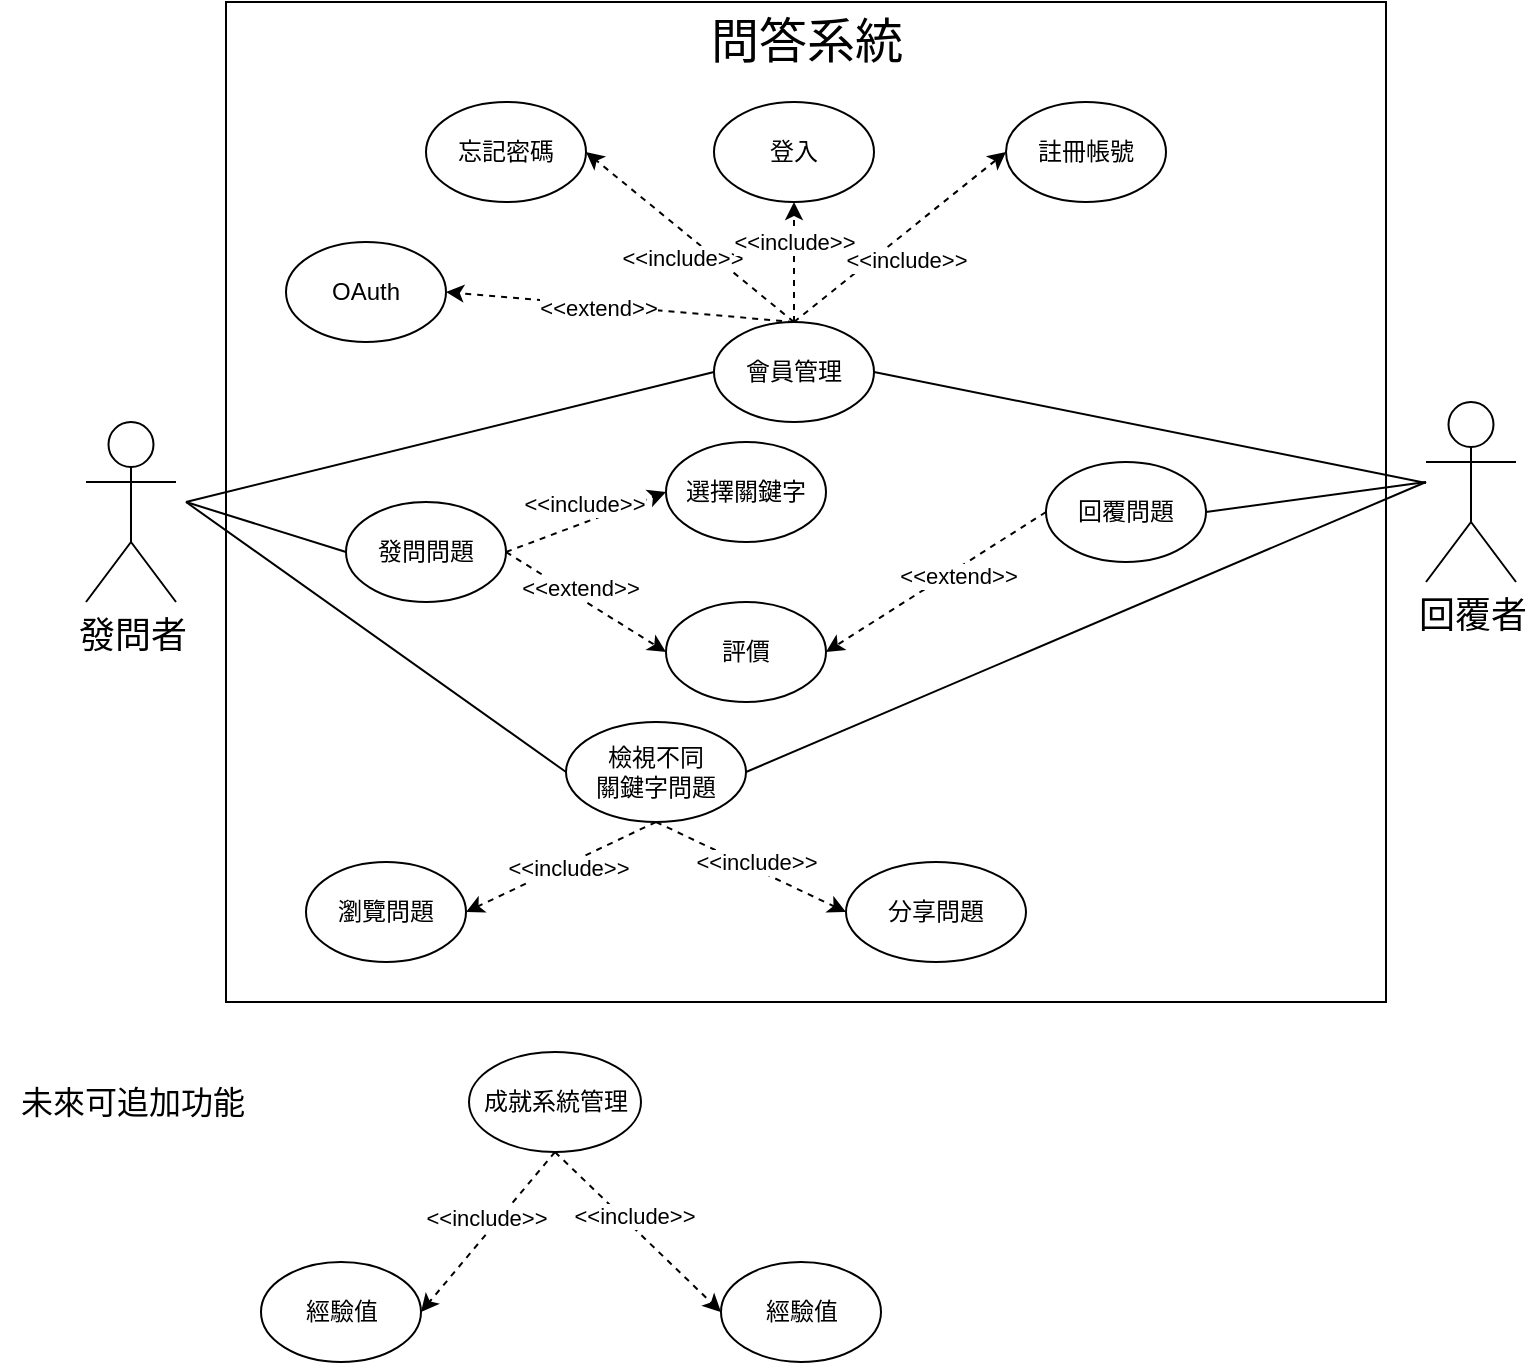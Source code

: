 <mxfile version="14.9.1" type="github">
  <diagram id="A7tkYQ-QzSwiEtE4bxbO" name="Page-1">
    <mxGraphModel dx="918" dy="512" grid="1" gridSize="10" guides="1" tooltips="1" connect="1" arrows="1" fold="1" page="1" pageScale="1" pageWidth="827" pageHeight="1169" math="0" shadow="0">
      <root>
        <mxCell id="0" />
        <mxCell id="1" parent="0" />
        <mxCell id="Uy3tXUP7RSwvqIhKLHUg-3" value="&lt;font style=&quot;font-size: 18px&quot;&gt;發問者&lt;/font&gt;" style="shape=umlActor;verticalLabelPosition=bottom;verticalAlign=top;html=1;outlineConnect=0;" vertex="1" parent="1">
          <mxGeometry x="60" y="270" width="45" height="90" as="geometry" />
        </mxCell>
        <mxCell id="Uy3tXUP7RSwvqIhKLHUg-4" value="&lt;font style=&quot;font-size: 18px&quot;&gt;回覆者&lt;/font&gt;" style="shape=umlActor;verticalLabelPosition=bottom;verticalAlign=top;html=1;outlineConnect=0;" vertex="1" parent="1">
          <mxGeometry x="730" y="260" width="45" height="90" as="geometry" />
        </mxCell>
        <mxCell id="Uy3tXUP7RSwvqIhKLHUg-7" value="" style="rounded=0;whiteSpace=wrap;html=1;" vertex="1" parent="1">
          <mxGeometry x="130" y="60" width="580" height="500" as="geometry" />
        </mxCell>
        <mxCell id="Uy3tXUP7RSwvqIhKLHUg-8" value="&lt;font style=&quot;font-size: 24px&quot;&gt;問答系統&lt;/font&gt;" style="text;html=1;align=center;verticalAlign=middle;resizable=0;points=[];autosize=1;strokeColor=none;" vertex="1" parent="1">
          <mxGeometry x="365" y="70" width="110" height="20" as="geometry" />
        </mxCell>
        <mxCell id="Uy3tXUP7RSwvqIhKLHUg-9" value="會員管理" style="ellipse;whiteSpace=wrap;html=1;" vertex="1" parent="1">
          <mxGeometry x="374" y="220" width="80" height="50" as="geometry" />
        </mxCell>
        <mxCell id="Uy3tXUP7RSwvqIhKLHUg-10" value="" style="endArrow=none;html=1;entryX=0;entryY=0.5;entryDx=0;entryDy=0;" edge="1" parent="1" target="Uy3tXUP7RSwvqIhKLHUg-9">
          <mxGeometry width="50" height="50" relative="1" as="geometry">
            <mxPoint x="110" y="310" as="sourcePoint" />
            <mxPoint x="160" y="260" as="targetPoint" />
          </mxGeometry>
        </mxCell>
        <mxCell id="Uy3tXUP7RSwvqIhKLHUg-11" value="註冊帳號" style="ellipse;whiteSpace=wrap;html=1;" vertex="1" parent="1">
          <mxGeometry x="520" y="110" width="80" height="50" as="geometry" />
        </mxCell>
        <mxCell id="Uy3tXUP7RSwvqIhKLHUg-12" value="" style="endArrow=classic;html=1;dashed=1;entryX=0;entryY=0.5;entryDx=0;entryDy=0;exitX=0.5;exitY=0;exitDx=0;exitDy=0;" edge="1" parent="1" source="Uy3tXUP7RSwvqIhKLHUg-9" target="Uy3tXUP7RSwvqIhKLHUg-11">
          <mxGeometry width="50" height="50" relative="1" as="geometry">
            <mxPoint x="420" y="180" as="sourcePoint" />
            <mxPoint x="330" y="210" as="targetPoint" />
          </mxGeometry>
        </mxCell>
        <mxCell id="Uy3tXUP7RSwvqIhKLHUg-13" value="&amp;lt;&amp;lt;include&amp;gt;&amp;gt;" style="edgeLabel;html=1;align=center;verticalAlign=middle;resizable=0;points=[];" vertex="1" connectable="0" parent="Uy3tXUP7RSwvqIhKLHUg-12">
          <mxGeometry x="-0.424" y="2" relative="1" as="geometry">
            <mxPoint x="27" y="-5" as="offset" />
          </mxGeometry>
        </mxCell>
        <mxCell id="Uy3tXUP7RSwvqIhKLHUg-14" value="忘記密碼" style="ellipse;whiteSpace=wrap;html=1;" vertex="1" parent="1">
          <mxGeometry x="230" y="110" width="80" height="50" as="geometry" />
        </mxCell>
        <mxCell id="Uy3tXUP7RSwvqIhKLHUg-15" value="" style="endArrow=classic;html=1;dashed=1;entryX=1;entryY=0.5;entryDx=0;entryDy=0;exitX=0.5;exitY=0;exitDx=0;exitDy=0;" edge="1" parent="1" source="Uy3tXUP7RSwvqIhKLHUg-9" target="Uy3tXUP7RSwvqIhKLHUg-14">
          <mxGeometry width="50" height="50" relative="1" as="geometry">
            <mxPoint x="240" y="230" as="sourcePoint" />
            <mxPoint x="300" y="160" as="targetPoint" />
          </mxGeometry>
        </mxCell>
        <mxCell id="Uy3tXUP7RSwvqIhKLHUg-16" value="&amp;lt;&amp;lt;include&amp;gt;&amp;gt;" style="edgeLabel;html=1;align=center;verticalAlign=middle;resizable=0;points=[];" vertex="1" connectable="0" parent="Uy3tXUP7RSwvqIhKLHUg-15">
          <mxGeometry x="-0.424" y="2" relative="1" as="geometry">
            <mxPoint x="-25" y="-9" as="offset" />
          </mxGeometry>
        </mxCell>
        <mxCell id="Uy3tXUP7RSwvqIhKLHUg-17" value="登入" style="ellipse;whiteSpace=wrap;html=1;" vertex="1" parent="1">
          <mxGeometry x="374" y="110" width="80" height="50" as="geometry" />
        </mxCell>
        <mxCell id="Uy3tXUP7RSwvqIhKLHUg-18" value="" style="endArrow=classic;html=1;dashed=1;entryX=0.5;entryY=1;entryDx=0;entryDy=0;exitX=0.5;exitY=0;exitDx=0;exitDy=0;" edge="1" parent="1" source="Uy3tXUP7RSwvqIhKLHUg-9" target="Uy3tXUP7RSwvqIhKLHUg-17">
          <mxGeometry width="50" height="50" relative="1" as="geometry">
            <mxPoint x="424" y="230" as="sourcePoint" />
            <mxPoint x="530" y="145" as="targetPoint" />
          </mxGeometry>
        </mxCell>
        <mxCell id="Uy3tXUP7RSwvqIhKLHUg-19" value="&amp;lt;&amp;lt;include&amp;gt;&amp;gt;" style="edgeLabel;html=1;align=center;verticalAlign=middle;resizable=0;points=[];" vertex="1" connectable="0" parent="Uy3tXUP7RSwvqIhKLHUg-18">
          <mxGeometry x="-0.424" y="2" relative="1" as="geometry">
            <mxPoint x="2" y="-23" as="offset" />
          </mxGeometry>
        </mxCell>
        <mxCell id="Uy3tXUP7RSwvqIhKLHUg-20" value="" style="endArrow=none;html=1;exitX=1;exitY=0.5;exitDx=0;exitDy=0;" edge="1" parent="1" source="Uy3tXUP7RSwvqIhKLHUg-9" target="Uy3tXUP7RSwvqIhKLHUg-4">
          <mxGeometry width="50" height="50" relative="1" as="geometry">
            <mxPoint x="120" y="320" as="sourcePoint" />
            <mxPoint x="384" y="255" as="targetPoint" />
          </mxGeometry>
        </mxCell>
        <mxCell id="Uy3tXUP7RSwvqIhKLHUg-21" value="發問問題" style="ellipse;whiteSpace=wrap;html=1;" vertex="1" parent="1">
          <mxGeometry x="190" y="310" width="80" height="50" as="geometry" />
        </mxCell>
        <mxCell id="Uy3tXUP7RSwvqIhKLHUg-22" value="選擇關鍵字" style="ellipse;whiteSpace=wrap;html=1;" vertex="1" parent="1">
          <mxGeometry x="350" y="280" width="80" height="50" as="geometry" />
        </mxCell>
        <mxCell id="Uy3tXUP7RSwvqIhKLHUg-23" value="" style="endArrow=classic;html=1;dashed=1;exitX=1;exitY=0.5;exitDx=0;exitDy=0;entryX=0;entryY=0.5;entryDx=0;entryDy=0;" edge="1" parent="1" source="Uy3tXUP7RSwvqIhKLHUg-21" target="Uy3tXUP7RSwvqIhKLHUg-22">
          <mxGeometry width="50" height="50" relative="1" as="geometry">
            <mxPoint x="400" y="375" as="sourcePoint" />
            <mxPoint x="320" y="330" as="targetPoint" />
          </mxGeometry>
        </mxCell>
        <mxCell id="Uy3tXUP7RSwvqIhKLHUg-24" value="&amp;lt;&amp;lt;include&amp;gt;&amp;gt;" style="edgeLabel;html=1;align=center;verticalAlign=middle;resizable=0;points=[];" vertex="1" connectable="0" parent="Uy3tXUP7RSwvqIhKLHUg-23">
          <mxGeometry x="-0.424" y="2" relative="1" as="geometry">
            <mxPoint x="17" y="-14" as="offset" />
          </mxGeometry>
        </mxCell>
        <mxCell id="Uy3tXUP7RSwvqIhKLHUg-25" value="" style="endArrow=none;html=1;entryX=0;entryY=0.5;entryDx=0;entryDy=0;" edge="1" parent="1" target="Uy3tXUP7RSwvqIhKLHUg-21">
          <mxGeometry width="50" height="50" relative="1" as="geometry">
            <mxPoint x="110" y="310" as="sourcePoint" />
            <mxPoint x="384" y="255" as="targetPoint" />
          </mxGeometry>
        </mxCell>
        <mxCell id="Uy3tXUP7RSwvqIhKLHUg-26" value="回覆問題" style="ellipse;whiteSpace=wrap;html=1;" vertex="1" parent="1">
          <mxGeometry x="540" y="290" width="80" height="50" as="geometry" />
        </mxCell>
        <mxCell id="Uy3tXUP7RSwvqIhKLHUg-28" value="" style="endArrow=none;html=1;exitX=1;exitY=0.5;exitDx=0;exitDy=0;" edge="1" parent="1" source="Uy3tXUP7RSwvqIhKLHUg-26">
          <mxGeometry width="50" height="50" relative="1" as="geometry">
            <mxPoint x="660" y="360" as="sourcePoint" />
            <mxPoint x="730" y="300" as="targetPoint" />
          </mxGeometry>
        </mxCell>
        <mxCell id="Uy3tXUP7RSwvqIhKLHUg-29" value="" style="endArrow=classic;html=1;dashed=1;exitX=0;exitY=0.5;exitDx=0;exitDy=0;entryX=1;entryY=0.5;entryDx=0;entryDy=0;" edge="1" parent="1" source="Uy3tXUP7RSwvqIhKLHUg-26" target="Uy3tXUP7RSwvqIhKLHUg-31">
          <mxGeometry width="50" height="50" relative="1" as="geometry">
            <mxPoint x="430" y="420" as="sourcePoint" />
            <mxPoint x="500" y="360" as="targetPoint" />
          </mxGeometry>
        </mxCell>
        <mxCell id="Uy3tXUP7RSwvqIhKLHUg-30" value="&amp;lt;&amp;lt;extend&amp;gt;&amp;gt;" style="edgeLabel;html=1;align=center;verticalAlign=middle;resizable=0;points=[];" vertex="1" connectable="0" parent="Uy3tXUP7RSwvqIhKLHUg-29">
          <mxGeometry x="-0.424" y="2" relative="1" as="geometry">
            <mxPoint x="-14" y="10" as="offset" />
          </mxGeometry>
        </mxCell>
        <mxCell id="Uy3tXUP7RSwvqIhKLHUg-31" value="評價" style="ellipse;whiteSpace=wrap;html=1;" vertex="1" parent="1">
          <mxGeometry x="350" y="360" width="80" height="50" as="geometry" />
        </mxCell>
        <mxCell id="Uy3tXUP7RSwvqIhKLHUg-32" value="成就系統管理" style="ellipse;whiteSpace=wrap;html=1;" vertex="1" parent="1">
          <mxGeometry x="251.5" y="585" width="86" height="50" as="geometry" />
        </mxCell>
        <mxCell id="Uy3tXUP7RSwvqIhKLHUg-33" value="OAuth" style="ellipse;whiteSpace=wrap;html=1;" vertex="1" parent="1">
          <mxGeometry x="160" y="180" width="80" height="50" as="geometry" />
        </mxCell>
        <mxCell id="Uy3tXUP7RSwvqIhKLHUg-34" value="" style="endArrow=classic;html=1;dashed=1;entryX=1;entryY=0.5;entryDx=0;entryDy=0;exitX=0.5;exitY=0;exitDx=0;exitDy=0;" edge="1" parent="1" source="Uy3tXUP7RSwvqIhKLHUg-9" target="Uy3tXUP7RSwvqIhKLHUg-33">
          <mxGeometry width="50" height="50" relative="1" as="geometry">
            <mxPoint x="374" y="287.5" as="sourcePoint" />
            <mxPoint x="270" y="202.5" as="targetPoint" />
          </mxGeometry>
        </mxCell>
        <mxCell id="Uy3tXUP7RSwvqIhKLHUg-35" value="&amp;lt;&amp;lt;extend&amp;gt;&amp;gt;" style="edgeLabel;html=1;align=center;verticalAlign=middle;resizable=0;points=[];" vertex="1" connectable="0" parent="Uy3tXUP7RSwvqIhKLHUg-34">
          <mxGeometry x="-0.424" y="2" relative="1" as="geometry">
            <mxPoint x="-48" y="-5" as="offset" />
          </mxGeometry>
        </mxCell>
        <mxCell id="Uy3tXUP7RSwvqIhKLHUg-42" value="" style="endArrow=classic;html=1;dashed=1;exitX=1;exitY=0.5;exitDx=0;exitDy=0;entryX=0;entryY=0.5;entryDx=0;entryDy=0;" edge="1" parent="1" source="Uy3tXUP7RSwvqIhKLHUg-21" target="Uy3tXUP7RSwvqIhKLHUg-31">
          <mxGeometry width="50" height="50" relative="1" as="geometry">
            <mxPoint x="260" y="385.0" as="sourcePoint" />
            <mxPoint x="320.0" y="325" as="targetPoint" />
          </mxGeometry>
        </mxCell>
        <mxCell id="Uy3tXUP7RSwvqIhKLHUg-43" value="&amp;lt;&amp;lt;extend&amp;gt;&amp;gt;" style="edgeLabel;html=1;align=center;verticalAlign=middle;resizable=0;points=[];" vertex="1" connectable="0" parent="Uy3tXUP7RSwvqIhKLHUg-42">
          <mxGeometry x="-0.424" y="2" relative="1" as="geometry">
            <mxPoint x="13" y="5" as="offset" />
          </mxGeometry>
        </mxCell>
        <mxCell id="Uy3tXUP7RSwvqIhKLHUg-44" value="檢視不同&lt;br&gt;關鍵字問題" style="ellipse;whiteSpace=wrap;html=1;" vertex="1" parent="1">
          <mxGeometry x="300" y="420" width="90" height="50" as="geometry" />
        </mxCell>
        <mxCell id="Uy3tXUP7RSwvqIhKLHUg-47" value="" style="endArrow=none;html=1;entryX=0;entryY=0.5;entryDx=0;entryDy=0;" edge="1" parent="1" target="Uy3tXUP7RSwvqIhKLHUg-44">
          <mxGeometry width="50" height="50" relative="1" as="geometry">
            <mxPoint x="110" y="310" as="sourcePoint" />
            <mxPoint x="180" y="395.0" as="targetPoint" />
          </mxGeometry>
        </mxCell>
        <mxCell id="Uy3tXUP7RSwvqIhKLHUg-48" value="" style="endArrow=none;html=1;entryX=1;entryY=0.5;entryDx=0;entryDy=0;" edge="1" parent="1" target="Uy3tXUP7RSwvqIhKLHUg-44">
          <mxGeometry width="50" height="50" relative="1" as="geometry">
            <mxPoint x="730" y="300" as="sourcePoint" />
            <mxPoint x="464" y="557.5" as="targetPoint" />
          </mxGeometry>
        </mxCell>
        <mxCell id="Uy3tXUP7RSwvqIhKLHUg-50" value="分享問題" style="ellipse;whiteSpace=wrap;html=1;" vertex="1" parent="1">
          <mxGeometry x="440" y="490" width="90" height="50" as="geometry" />
        </mxCell>
        <mxCell id="Uy3tXUP7RSwvqIhKLHUg-51" value="" style="endArrow=classic;html=1;dashed=1;exitX=0.5;exitY=1;exitDx=0;exitDy=0;entryX=0;entryY=0.5;entryDx=0;entryDy=0;" edge="1" parent="1" source="Uy3tXUP7RSwvqIhKLHUg-44" target="Uy3tXUP7RSwvqIhKLHUg-50">
          <mxGeometry width="50" height="50" relative="1" as="geometry">
            <mxPoint x="250" y="400.0" as="sourcePoint" />
            <mxPoint x="344.0" y="440.0" as="targetPoint" />
          </mxGeometry>
        </mxCell>
        <mxCell id="Uy3tXUP7RSwvqIhKLHUg-52" value="&amp;lt;&amp;lt;include&amp;gt;&amp;gt;" style="edgeLabel;html=1;align=center;verticalAlign=middle;resizable=0;points=[];" vertex="1" connectable="0" parent="Uy3tXUP7RSwvqIhKLHUg-51">
          <mxGeometry x="-0.424" y="2" relative="1" as="geometry">
            <mxPoint x="21" y="9" as="offset" />
          </mxGeometry>
        </mxCell>
        <mxCell id="Uy3tXUP7RSwvqIhKLHUg-53" value="瀏覽問題" style="ellipse;whiteSpace=wrap;html=1;" vertex="1" parent="1">
          <mxGeometry x="170" y="490" width="80" height="50" as="geometry" />
        </mxCell>
        <mxCell id="Uy3tXUP7RSwvqIhKLHUg-54" value="" style="endArrow=classic;html=1;dashed=1;exitX=0.5;exitY=1;exitDx=0;exitDy=0;entryX=1;entryY=0.5;entryDx=0;entryDy=0;" edge="1" parent="1" source="Uy3tXUP7RSwvqIhKLHUg-44" target="Uy3tXUP7RSwvqIhKLHUg-53">
          <mxGeometry width="50" height="50" relative="1" as="geometry">
            <mxPoint x="355" y="480.0" as="sourcePoint" />
            <mxPoint x="450" y="535" as="targetPoint" />
          </mxGeometry>
        </mxCell>
        <mxCell id="Uy3tXUP7RSwvqIhKLHUg-55" value="&amp;lt;&amp;lt;include&amp;gt;&amp;gt;" style="edgeLabel;html=1;align=center;verticalAlign=middle;resizable=0;points=[];" vertex="1" connectable="0" parent="Uy3tXUP7RSwvqIhKLHUg-54">
          <mxGeometry x="-0.424" y="2" relative="1" as="geometry">
            <mxPoint x="-18" y="8" as="offset" />
          </mxGeometry>
        </mxCell>
        <mxCell id="Uy3tXUP7RSwvqIhKLHUg-56" value="&lt;font style=&quot;font-size: 16px&quot;&gt;未來可追加功能&lt;/font&gt;" style="text;html=1;align=center;verticalAlign=middle;resizable=0;points=[];autosize=1;strokeColor=none;" vertex="1" parent="1">
          <mxGeometry x="17.5" y="600" width="130" height="20" as="geometry" />
        </mxCell>
        <mxCell id="Uy3tXUP7RSwvqIhKLHUg-57" value="經驗值" style="ellipse;whiteSpace=wrap;html=1;" vertex="1" parent="1">
          <mxGeometry x="147.5" y="690" width="80" height="50" as="geometry" />
        </mxCell>
        <mxCell id="Uy3tXUP7RSwvqIhKLHUg-58" value="" style="endArrow=classic;html=1;dashed=1;exitX=0.5;exitY=1;exitDx=0;exitDy=0;entryX=1;entryY=0.5;entryDx=0;entryDy=0;" edge="1" parent="1" source="Uy3tXUP7RSwvqIhKLHUg-32" target="Uy3tXUP7RSwvqIhKLHUg-57">
          <mxGeometry width="50" height="50" relative="1" as="geometry">
            <mxPoint x="362.5" y="710.0" as="sourcePoint" />
            <mxPoint x="217.5" y="715" as="targetPoint" />
          </mxGeometry>
        </mxCell>
        <mxCell id="Uy3tXUP7RSwvqIhKLHUg-59" value="&amp;lt;&amp;lt;include&amp;gt;&amp;gt;" style="edgeLabel;html=1;align=center;verticalAlign=middle;resizable=0;points=[];" vertex="1" connectable="0" parent="Uy3tXUP7RSwvqIhKLHUg-58">
          <mxGeometry x="-0.424" y="2" relative="1" as="geometry">
            <mxPoint x="-17" y="8" as="offset" />
          </mxGeometry>
        </mxCell>
        <mxCell id="Uy3tXUP7RSwvqIhKLHUg-60" value="經驗值" style="ellipse;whiteSpace=wrap;html=1;" vertex="1" parent="1">
          <mxGeometry x="377.5" y="690" width="80" height="50" as="geometry" />
        </mxCell>
        <mxCell id="Uy3tXUP7RSwvqIhKLHUg-61" value="" style="endArrow=classic;html=1;dashed=1;exitX=0.5;exitY=1;exitDx=0;exitDy=0;entryX=0;entryY=0.5;entryDx=0;entryDy=0;" edge="1" parent="1" source="Uy3tXUP7RSwvqIhKLHUg-32" target="Uy3tXUP7RSwvqIhKLHUg-60">
          <mxGeometry width="50" height="50" relative="1" as="geometry">
            <mxPoint x="304.5" y="645" as="sourcePoint" />
            <mxPoint x="387.5" y="680" as="targetPoint" />
          </mxGeometry>
        </mxCell>
        <mxCell id="Uy3tXUP7RSwvqIhKLHUg-62" value="&amp;lt;&amp;lt;include&amp;gt;&amp;gt;" style="edgeLabel;html=1;align=center;verticalAlign=middle;resizable=0;points=[];" vertex="1" connectable="0" parent="Uy3tXUP7RSwvqIhKLHUg-61">
          <mxGeometry x="-0.424" y="2" relative="1" as="geometry">
            <mxPoint x="14" y="10" as="offset" />
          </mxGeometry>
        </mxCell>
      </root>
    </mxGraphModel>
  </diagram>
</mxfile>
